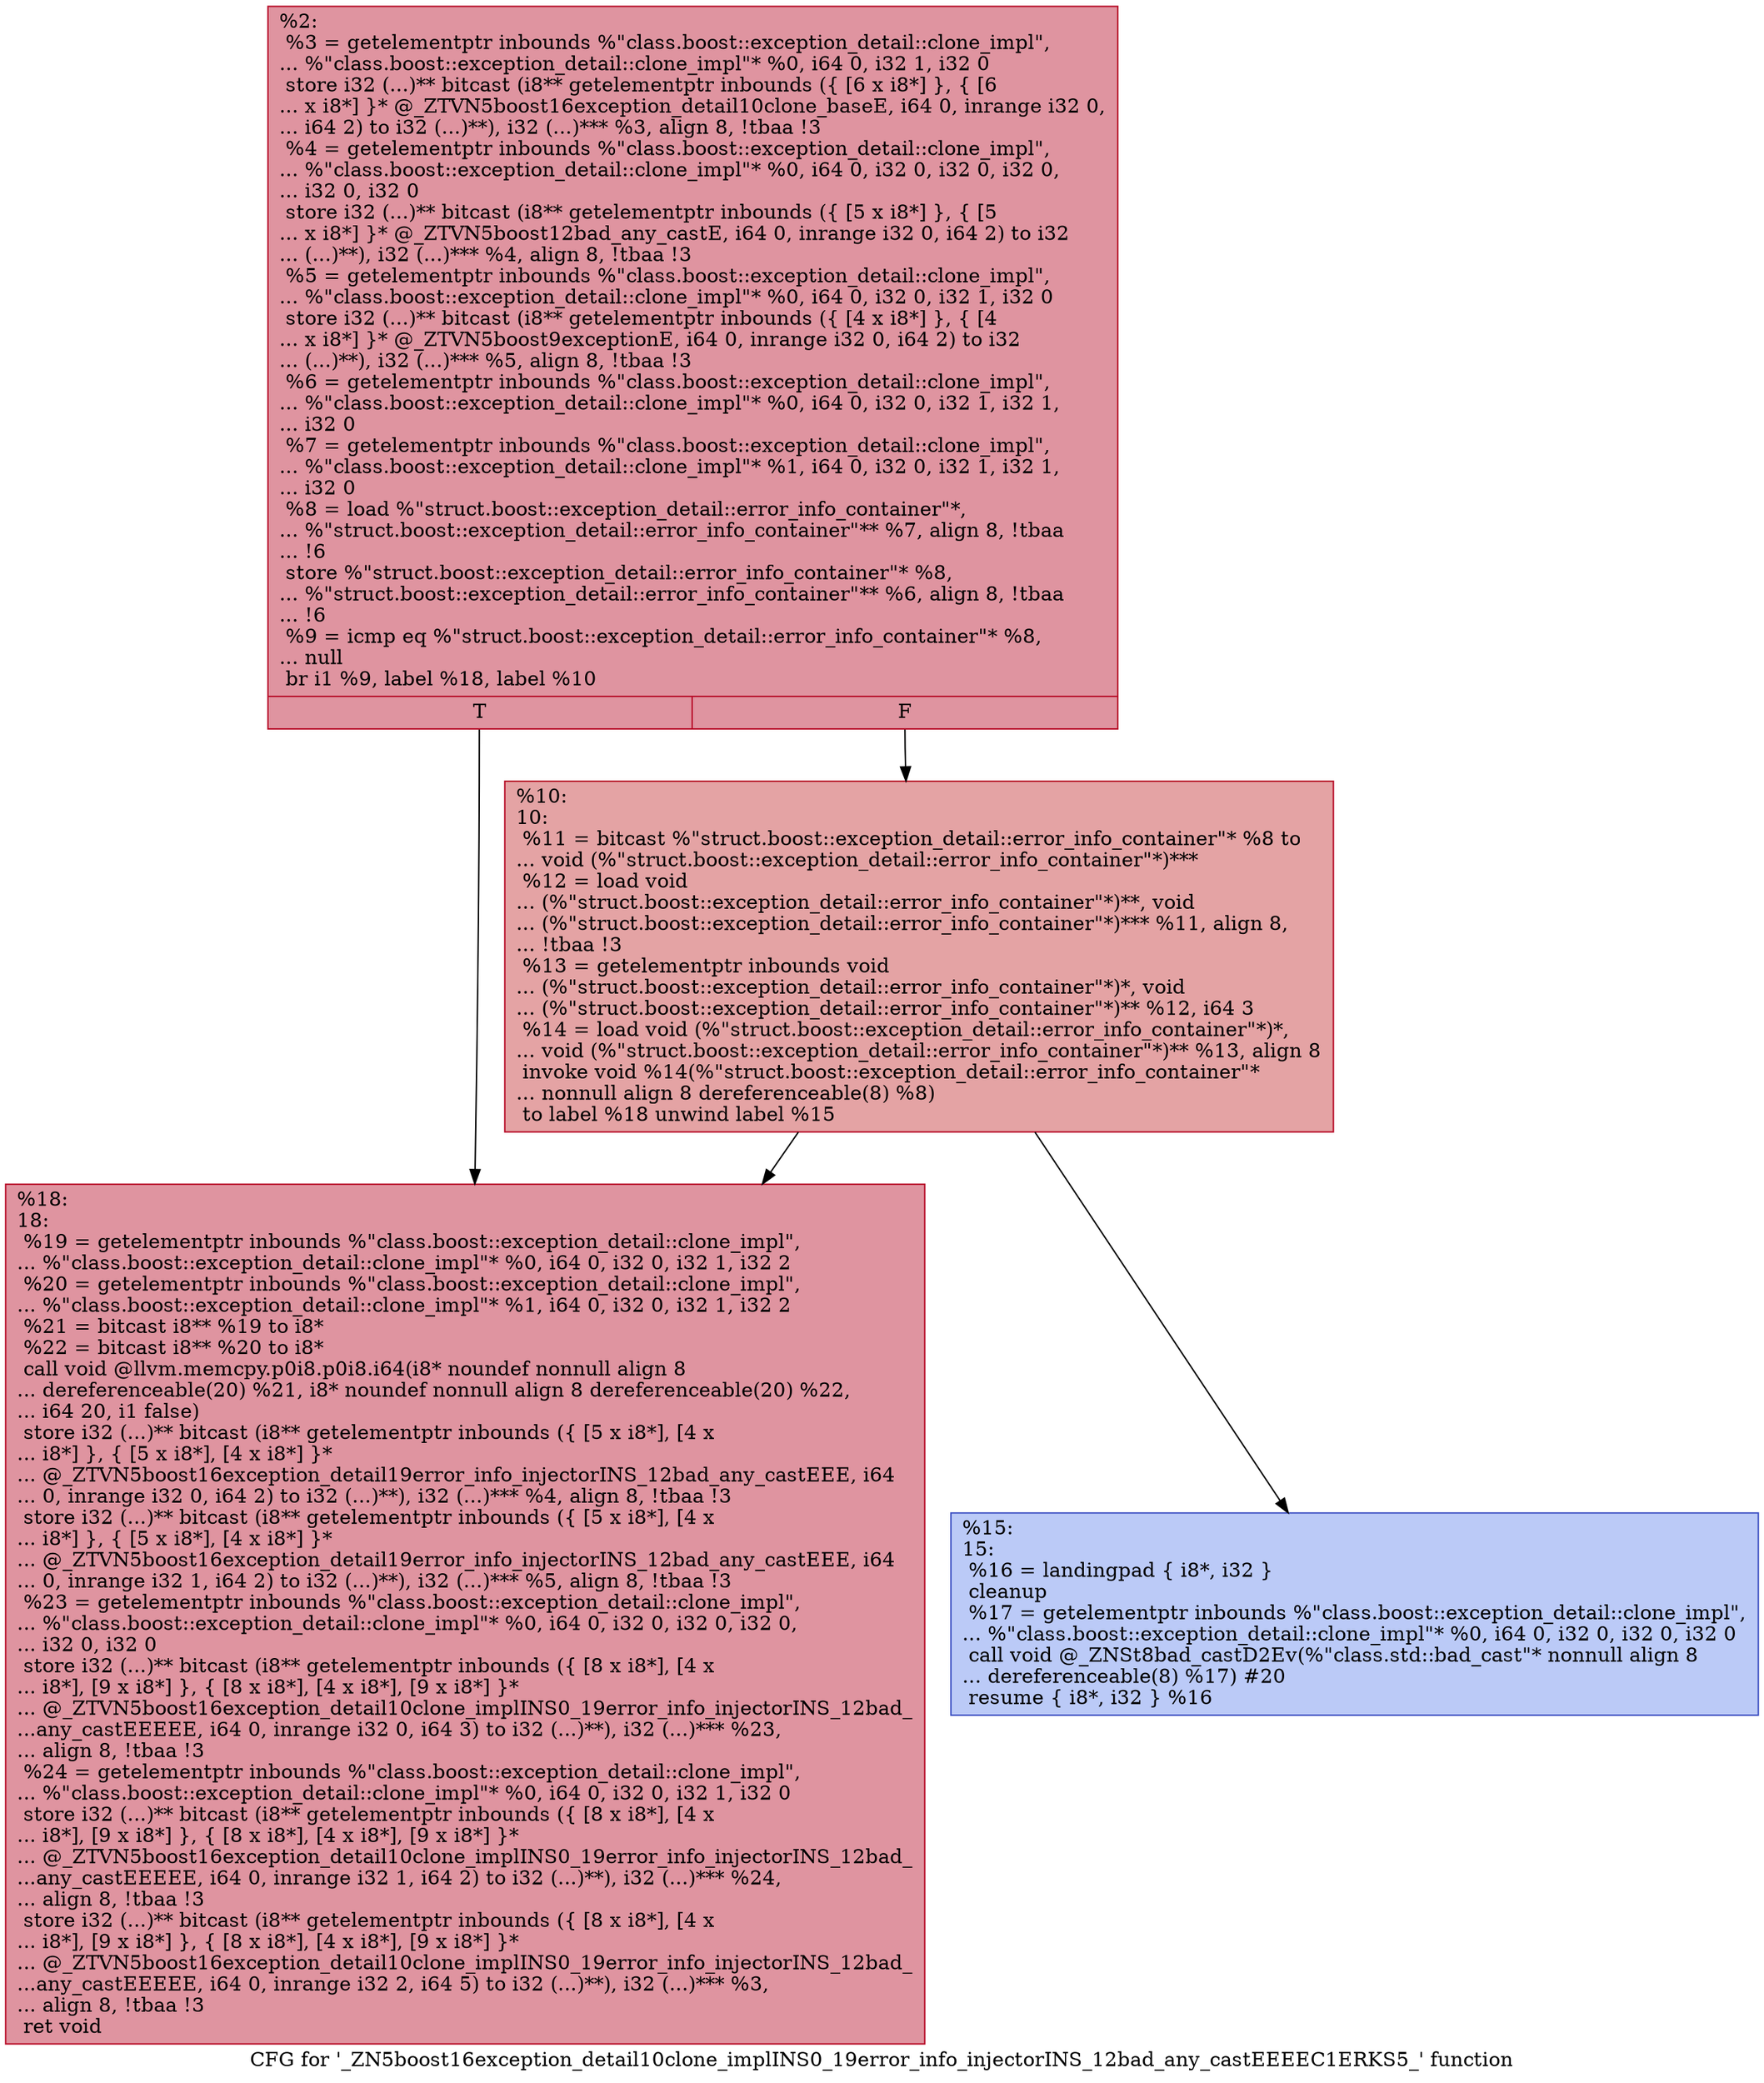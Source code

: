 digraph "CFG for '_ZN5boost16exception_detail10clone_implINS0_19error_info_injectorINS_12bad_any_castEEEEC1ERKS5_' function" {
	label="CFG for '_ZN5boost16exception_detail10clone_implINS0_19error_info_injectorINS_12bad_any_castEEEEC1ERKS5_' function";

	Node0x557e589d6510 [shape=record,color="#b70d28ff", style=filled, fillcolor="#b70d2870",label="{%2:\l  %3 = getelementptr inbounds %\"class.boost::exception_detail::clone_impl\",\l... %\"class.boost::exception_detail::clone_impl\"* %0, i64 0, i32 1, i32 0\l  store i32 (...)** bitcast (i8** getelementptr inbounds (\{ [6 x i8*] \}, \{ [6\l... x i8*] \}* @_ZTVN5boost16exception_detail10clone_baseE, i64 0, inrange i32 0,\l... i64 2) to i32 (...)**), i32 (...)*** %3, align 8, !tbaa !3\l  %4 = getelementptr inbounds %\"class.boost::exception_detail::clone_impl\",\l... %\"class.boost::exception_detail::clone_impl\"* %0, i64 0, i32 0, i32 0, i32 0,\l... i32 0, i32 0\l  store i32 (...)** bitcast (i8** getelementptr inbounds (\{ [5 x i8*] \}, \{ [5\l... x i8*] \}* @_ZTVN5boost12bad_any_castE, i64 0, inrange i32 0, i64 2) to i32\l... (...)**), i32 (...)*** %4, align 8, !tbaa !3\l  %5 = getelementptr inbounds %\"class.boost::exception_detail::clone_impl\",\l... %\"class.boost::exception_detail::clone_impl\"* %0, i64 0, i32 0, i32 1, i32 0\l  store i32 (...)** bitcast (i8** getelementptr inbounds (\{ [4 x i8*] \}, \{ [4\l... x i8*] \}* @_ZTVN5boost9exceptionE, i64 0, inrange i32 0, i64 2) to i32\l... (...)**), i32 (...)*** %5, align 8, !tbaa !3\l  %6 = getelementptr inbounds %\"class.boost::exception_detail::clone_impl\",\l... %\"class.boost::exception_detail::clone_impl\"* %0, i64 0, i32 0, i32 1, i32 1,\l... i32 0\l  %7 = getelementptr inbounds %\"class.boost::exception_detail::clone_impl\",\l... %\"class.boost::exception_detail::clone_impl\"* %1, i64 0, i32 0, i32 1, i32 1,\l... i32 0\l  %8 = load %\"struct.boost::exception_detail::error_info_container\"*,\l... %\"struct.boost::exception_detail::error_info_container\"** %7, align 8, !tbaa\l... !6\l  store %\"struct.boost::exception_detail::error_info_container\"* %8,\l... %\"struct.boost::exception_detail::error_info_container\"** %6, align 8, !tbaa\l... !6\l  %9 = icmp eq %\"struct.boost::exception_detail::error_info_container\"* %8,\l... null\l  br i1 %9, label %18, label %10\l|{<s0>T|<s1>F}}"];
	Node0x557e589d6510:s0 -> Node0x557e589d6780;
	Node0x557e589d6510:s1 -> Node0x557e589d6de0;
	Node0x557e589d6de0 [shape=record,color="#b70d28ff", style=filled, fillcolor="#c32e3170",label="{%10:\l10:                                               \l  %11 = bitcast %\"struct.boost::exception_detail::error_info_container\"* %8 to\l... void (%\"struct.boost::exception_detail::error_info_container\"*)***\l  %12 = load void\l... (%\"struct.boost::exception_detail::error_info_container\"*)**, void\l... (%\"struct.boost::exception_detail::error_info_container\"*)*** %11, align 8,\l... !tbaa !3\l  %13 = getelementptr inbounds void\l... (%\"struct.boost::exception_detail::error_info_container\"*)*, void\l... (%\"struct.boost::exception_detail::error_info_container\"*)** %12, i64 3\l  %14 = load void (%\"struct.boost::exception_detail::error_info_container\"*)*,\l... void (%\"struct.boost::exception_detail::error_info_container\"*)** %13, align 8\l  invoke void %14(%\"struct.boost::exception_detail::error_info_container\"*\l... nonnull align 8 dereferenceable(8) %8)\l          to label %18 unwind label %15\l}"];
	Node0x557e589d6de0 -> Node0x557e589d6780;
	Node0x557e589d6de0 -> Node0x557e589d7060;
	Node0x557e589d7060 [shape=record,color="#3d50c3ff", style=filled, fillcolor="#6687ed70",label="{%15:\l15:                                               \l  %16 = landingpad \{ i8*, i32 \}\l          cleanup\l  %17 = getelementptr inbounds %\"class.boost::exception_detail::clone_impl\",\l... %\"class.boost::exception_detail::clone_impl\"* %0, i64 0, i32 0, i32 0, i32 0\l  call void @_ZNSt8bad_castD2Ev(%\"class.std::bad_cast\"* nonnull align 8\l... dereferenceable(8) %17) #20\l  resume \{ i8*, i32 \} %16\l}"];
	Node0x557e589d6780 [shape=record,color="#b70d28ff", style=filled, fillcolor="#b70d2870",label="{%18:\l18:                                               \l  %19 = getelementptr inbounds %\"class.boost::exception_detail::clone_impl\",\l... %\"class.boost::exception_detail::clone_impl\"* %0, i64 0, i32 0, i32 1, i32 2\l  %20 = getelementptr inbounds %\"class.boost::exception_detail::clone_impl\",\l... %\"class.boost::exception_detail::clone_impl\"* %1, i64 0, i32 0, i32 1, i32 2\l  %21 = bitcast i8** %19 to i8*\l  %22 = bitcast i8** %20 to i8*\l  call void @llvm.memcpy.p0i8.p0i8.i64(i8* noundef nonnull align 8\l... dereferenceable(20) %21, i8* noundef nonnull align 8 dereferenceable(20) %22,\l... i64 20, i1 false)\l  store i32 (...)** bitcast (i8** getelementptr inbounds (\{ [5 x i8*], [4 x\l... i8*] \}, \{ [5 x i8*], [4 x i8*] \}*\l... @_ZTVN5boost16exception_detail19error_info_injectorINS_12bad_any_castEEE, i64\l... 0, inrange i32 0, i64 2) to i32 (...)**), i32 (...)*** %4, align 8, !tbaa !3\l  store i32 (...)** bitcast (i8** getelementptr inbounds (\{ [5 x i8*], [4 x\l... i8*] \}, \{ [5 x i8*], [4 x i8*] \}*\l... @_ZTVN5boost16exception_detail19error_info_injectorINS_12bad_any_castEEE, i64\l... 0, inrange i32 1, i64 2) to i32 (...)**), i32 (...)*** %5, align 8, !tbaa !3\l  %23 = getelementptr inbounds %\"class.boost::exception_detail::clone_impl\",\l... %\"class.boost::exception_detail::clone_impl\"* %0, i64 0, i32 0, i32 0, i32 0,\l... i32 0, i32 0\l  store i32 (...)** bitcast (i8** getelementptr inbounds (\{ [8 x i8*], [4 x\l... i8*], [9 x i8*] \}, \{ [8 x i8*], [4 x i8*], [9 x i8*] \}*\l... @_ZTVN5boost16exception_detail10clone_implINS0_19error_info_injectorINS_12bad_\l...any_castEEEEE, i64 0, inrange i32 0, i64 3) to i32 (...)**), i32 (...)*** %23,\l... align 8, !tbaa !3\l  %24 = getelementptr inbounds %\"class.boost::exception_detail::clone_impl\",\l... %\"class.boost::exception_detail::clone_impl\"* %0, i64 0, i32 0, i32 1, i32 0\l  store i32 (...)** bitcast (i8** getelementptr inbounds (\{ [8 x i8*], [4 x\l... i8*], [9 x i8*] \}, \{ [8 x i8*], [4 x i8*], [9 x i8*] \}*\l... @_ZTVN5boost16exception_detail10clone_implINS0_19error_info_injectorINS_12bad_\l...any_castEEEEE, i64 0, inrange i32 1, i64 2) to i32 (...)**), i32 (...)*** %24,\l... align 8, !tbaa !3\l  store i32 (...)** bitcast (i8** getelementptr inbounds (\{ [8 x i8*], [4 x\l... i8*], [9 x i8*] \}, \{ [8 x i8*], [4 x i8*], [9 x i8*] \}*\l... @_ZTVN5boost16exception_detail10clone_implINS0_19error_info_injectorINS_12bad_\l...any_castEEEEE, i64 0, inrange i32 2, i64 5) to i32 (...)**), i32 (...)*** %3,\l... align 8, !tbaa !3\l  ret void\l}"];
}
